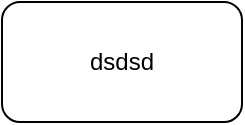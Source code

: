 <mxfile version="12.2.4"><diagram id="I1_KsgdnAny4n1rEqJw2"><mxGraphModel dx="1016" dy="803" grid="1" gridSize="10" guides="1" tooltips="1" connect="1" arrows="1" fold="1" page="1" pageScale="1" pageWidth="827" pageHeight="1169" math="0" shadow="0"><root><mxCell id="0"/><mxCell id="1" parent="0"/><mxCell id="2" value="dsdsd" style="rounded=1;whiteSpace=wrap;html=1;" vertex="1" parent="1"><mxGeometry x="220" y="190" width="120" height="60" as="geometry"/></mxCell></root></mxGraphModel></diagram></mxfile>